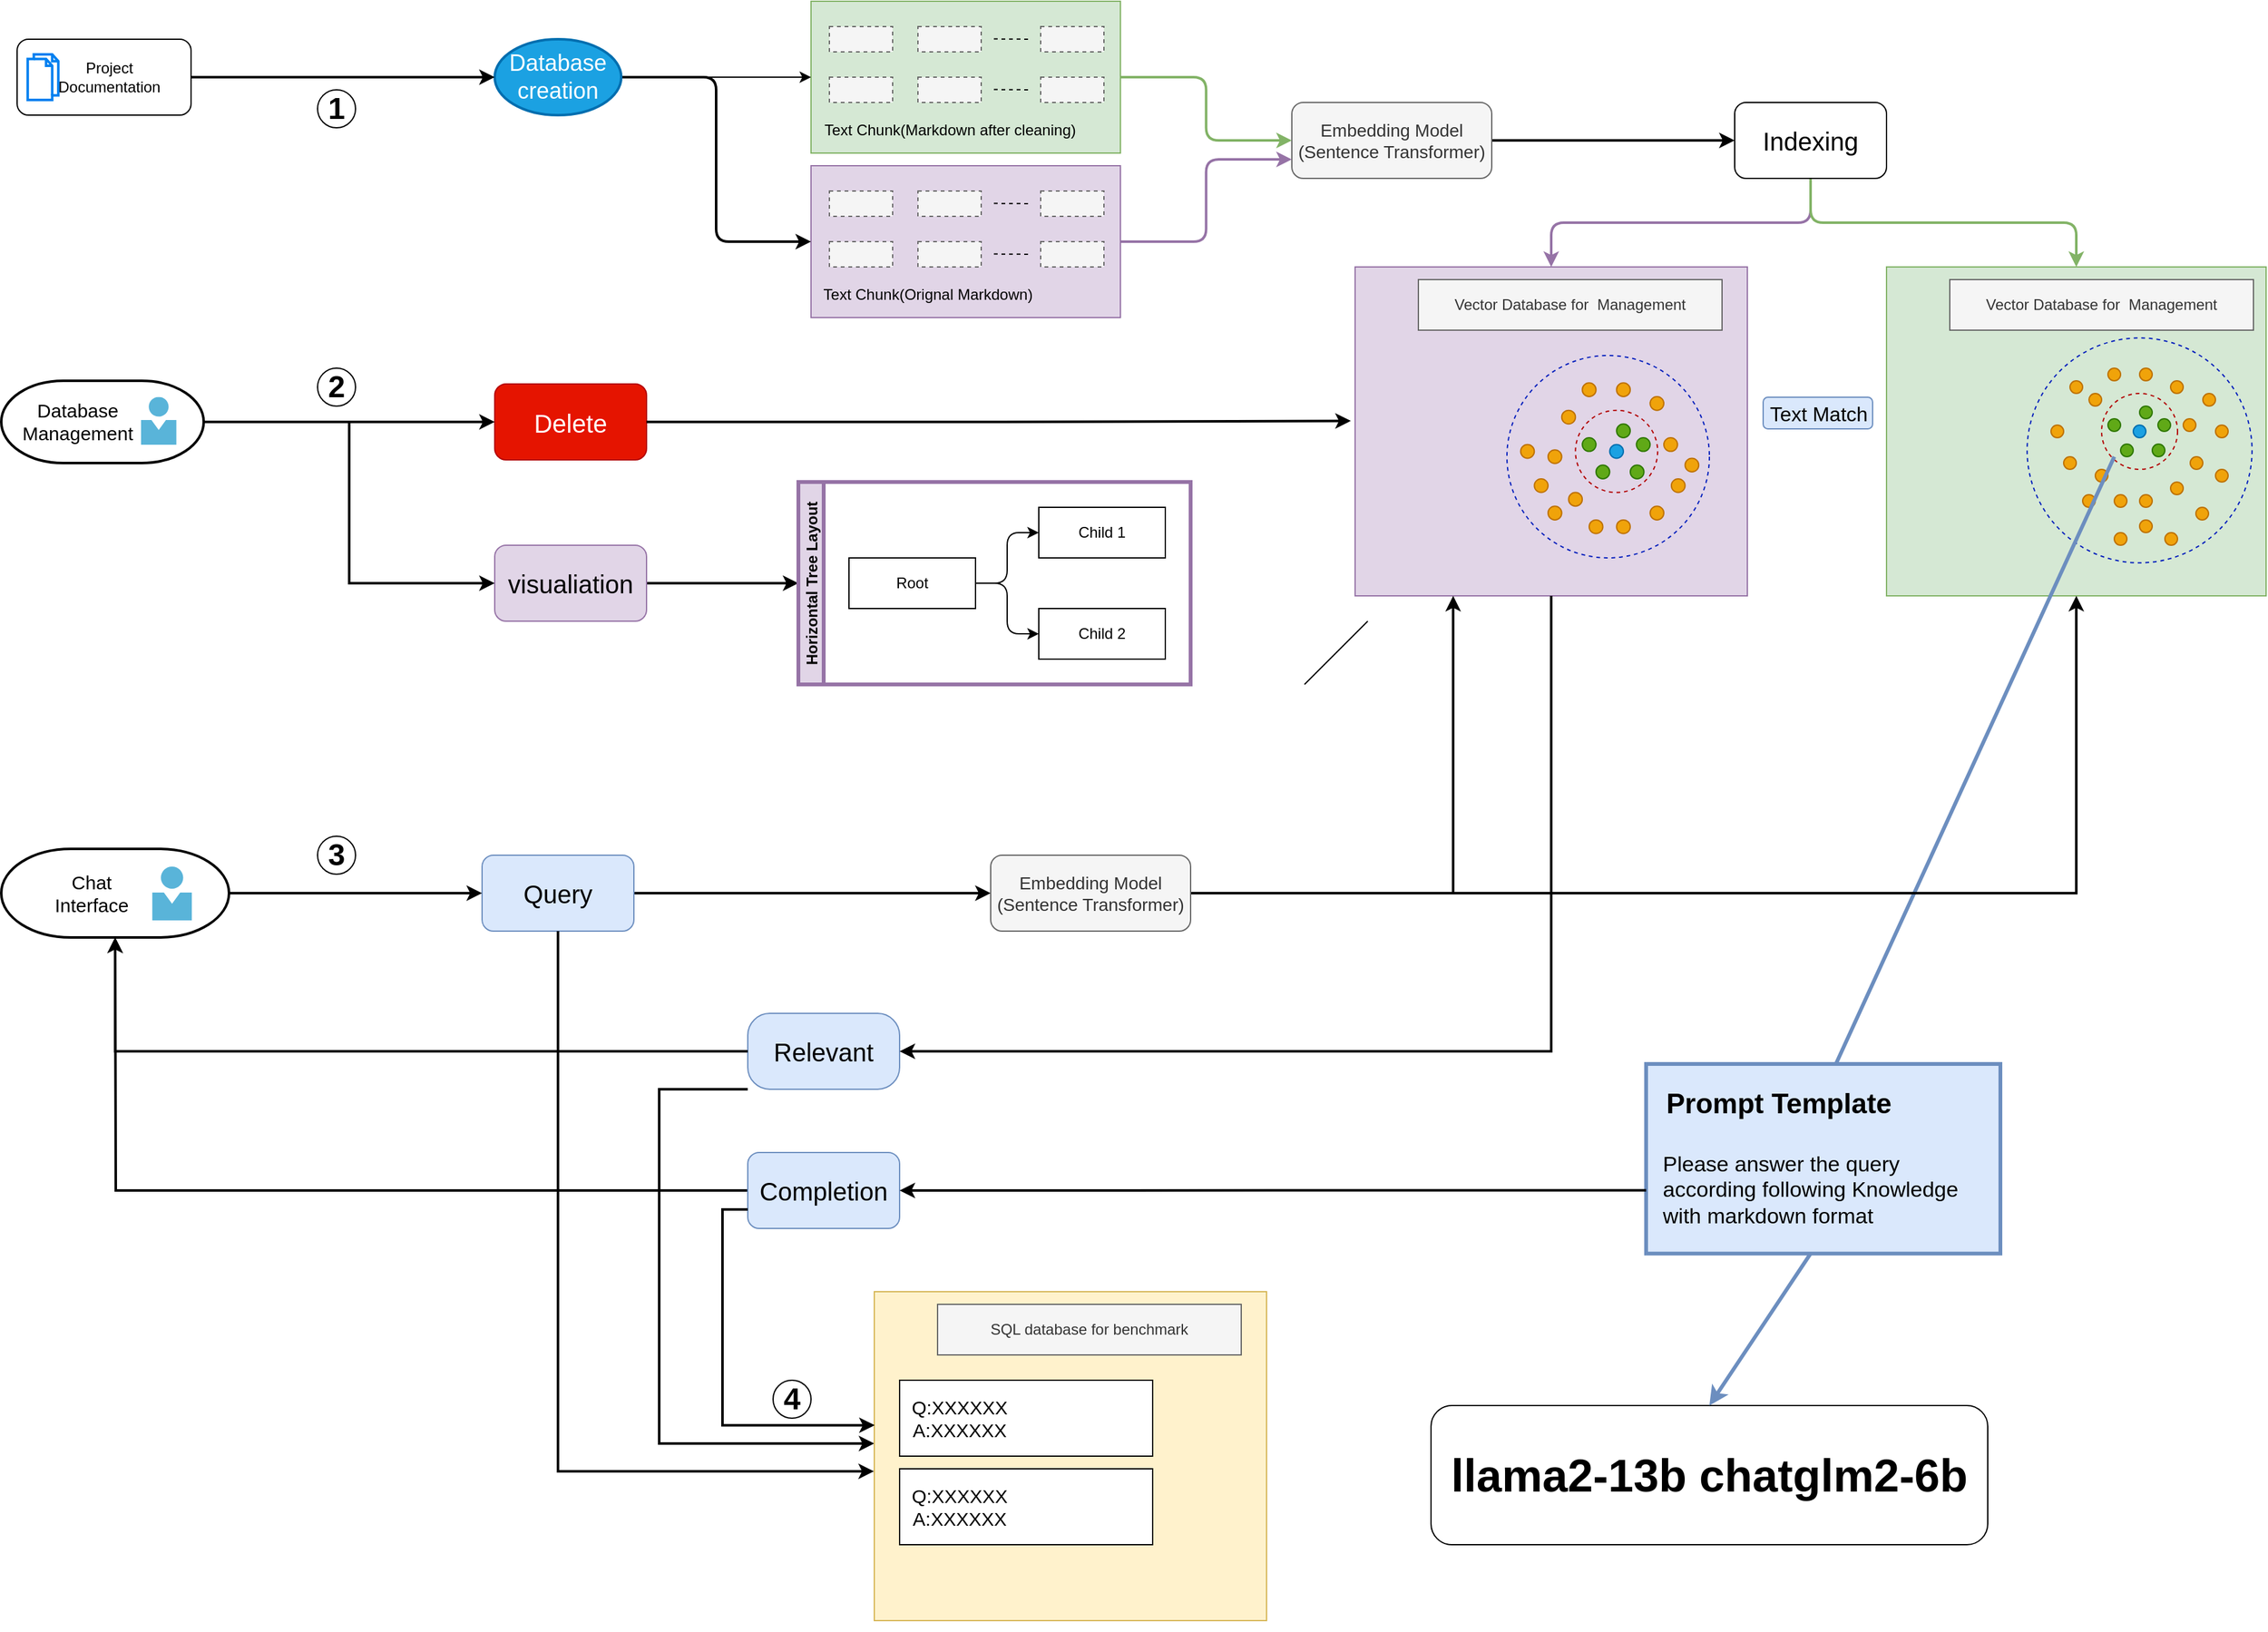 <mxfile version="22.0.3" type="device">
  <diagram name="第 1 页" id="MjzQHMMpIAPj3jd-vgCJ">
    <mxGraphModel dx="3417" dy="1535" grid="1" gridSize="10" guides="1" tooltips="1" connect="1" arrows="1" fold="1" page="1" pageScale="1" pageWidth="827" pageHeight="1169" math="0" shadow="0">
      <root>
        <mxCell id="0" />
        <mxCell id="1" parent="0" />
        <mxCell id="5CJs9s03AAXzqy82HbZW-59" value="" style="group" parent="1" vertex="1" connectable="0">
          <mxGeometry x="920" y="530" width="310" height="260" as="geometry" />
        </mxCell>
        <mxCell id="5CJs9s03AAXzqy82HbZW-2" value="" style="rounded=0;whiteSpace=wrap;html=1;fillColor=#e1d5e7;strokeColor=#9673a6;" parent="5CJs9s03AAXzqy82HbZW-59" vertex="1">
          <mxGeometry width="310" height="260" as="geometry" />
        </mxCell>
        <mxCell id="5CJs9s03AAXzqy82HbZW-3" value="Vector Database for&amp;nbsp; Management" style="rounded=0;whiteSpace=wrap;html=1;fillColor=#f5f5f5;fontColor=#333333;strokeColor=#666666;" parent="5CJs9s03AAXzqy82HbZW-59" vertex="1">
          <mxGeometry x="50" y="10" width="240" height="40" as="geometry" />
        </mxCell>
        <mxCell id="5CJs9s03AAXzqy82HbZW-4" value="" style="group" parent="5CJs9s03AAXzqy82HbZW-59" vertex="1" connectable="0">
          <mxGeometry x="120" y="70" width="160" height="160" as="geometry" />
        </mxCell>
        <mxCell id="5CJs9s03AAXzqy82HbZW-5" value="" style="ellipse;whiteSpace=wrap;html=1;aspect=fixed;fillColor=none;dashed=1;fontColor=#ffffff;strokeColor=#001DBC;" parent="5CJs9s03AAXzqy82HbZW-4" vertex="1">
          <mxGeometry width="160" height="160" as="geometry" />
        </mxCell>
        <mxCell id="5CJs9s03AAXzqy82HbZW-6" value="" style="ellipse;whiteSpace=wrap;html=1;aspect=fixed;fillColor=#f0a30a;fontColor=#000000;strokeColor=#BD7000;perimeterSpacing=0;direction=south;" parent="5CJs9s03AAXzqy82HbZW-4" vertex="1">
          <mxGeometry x="86.633" y="21.658" width="10.829" height="10.829" as="geometry" />
        </mxCell>
        <mxCell id="5CJs9s03AAXzqy82HbZW-7" value="" style="ellipse;whiteSpace=wrap;html=1;aspect=fixed;fillColor=#f0a30a;fontColor=#000000;strokeColor=#BD7000;perimeterSpacing=0;direction=south;" parent="5CJs9s03AAXzqy82HbZW-4" vertex="1">
          <mxGeometry x="129.949" y="97.462" width="10.829" height="10.829" as="geometry" />
        </mxCell>
        <mxCell id="5CJs9s03AAXzqy82HbZW-8" value="" style="ellipse;whiteSpace=wrap;html=1;aspect=fixed;fillColor=#f0a30a;fontColor=#000000;strokeColor=#BD7000;perimeterSpacing=0;direction=south;" parent="5CJs9s03AAXzqy82HbZW-4" vertex="1">
          <mxGeometry x="43.316" y="43.316" width="10.829" height="10.829" as="geometry" />
        </mxCell>
        <mxCell id="5CJs9s03AAXzqy82HbZW-9" value="" style="ellipse;whiteSpace=wrap;html=1;aspect=fixed;fillColor=#f0a30a;fontColor=#000000;strokeColor=#BD7000;perimeterSpacing=0;direction=south;" parent="5CJs9s03AAXzqy82HbZW-4" vertex="1">
          <mxGeometry x="113.164" y="32.487" width="10.829" height="10.829" as="geometry" />
        </mxCell>
        <mxCell id="5CJs9s03AAXzqy82HbZW-10" value="" style="ellipse;whiteSpace=wrap;html=1;aspect=fixed;fillColor=#f0a30a;fontColor=#000000;strokeColor=#BD7000;perimeterSpacing=0;direction=south;" parent="5CJs9s03AAXzqy82HbZW-4" vertex="1">
          <mxGeometry x="64.975" y="129.949" width="10.829" height="10.829" as="geometry" />
        </mxCell>
        <mxCell id="5CJs9s03AAXzqy82HbZW-11" value="" style="ellipse;whiteSpace=wrap;html=1;aspect=fixed;fillColor=#f0a30a;fontColor=#000000;strokeColor=#BD7000;perimeterSpacing=0;direction=south;" parent="5CJs9s03AAXzqy82HbZW-4" vertex="1">
          <mxGeometry x="48.731" y="108.291" width="10.829" height="10.829" as="geometry" />
        </mxCell>
        <mxCell id="5CJs9s03AAXzqy82HbZW-12" value="" style="ellipse;whiteSpace=wrap;html=1;aspect=fixed;fillColor=#f0a30a;fontColor=#000000;strokeColor=#BD7000;perimeterSpacing=0;direction=south;" parent="5CJs9s03AAXzqy82HbZW-4" vertex="1">
          <mxGeometry x="113.164" y="119.12" width="10.829" height="10.829" as="geometry" />
        </mxCell>
        <mxCell id="5CJs9s03AAXzqy82HbZW-13" value="" style="ellipse;whiteSpace=wrap;html=1;aspect=fixed;fillColor=#f0a30a;fontColor=#000000;strokeColor=#BD7000;perimeterSpacing=0;direction=south;" parent="5CJs9s03AAXzqy82HbZW-4" vertex="1">
          <mxGeometry x="86.633" y="129.949" width="10.829" height="10.829" as="geometry" />
        </mxCell>
        <mxCell id="5CJs9s03AAXzqy82HbZW-14" value="" style="ellipse;whiteSpace=wrap;html=1;aspect=fixed;fillColor=#f0a30a;fontColor=#000000;strokeColor=#BD7000;perimeterSpacing=0;direction=south;" parent="5CJs9s03AAXzqy82HbZW-4" vertex="1">
          <mxGeometry x="123.993" y="64.975" width="10.829" height="10.829" as="geometry" />
        </mxCell>
        <mxCell id="5CJs9s03AAXzqy82HbZW-15" value="" style="ellipse;whiteSpace=wrap;html=1;aspect=fixed;fillColor=#f0a30a;fontColor=#000000;strokeColor=#BD7000;perimeterSpacing=0;direction=south;" parent="5CJs9s03AAXzqy82HbZW-4" vertex="1">
          <mxGeometry x="59.56" y="21.658" width="10.829" height="10.829" as="geometry" />
        </mxCell>
        <mxCell id="5CJs9s03AAXzqy82HbZW-16" value="" style="ellipse;whiteSpace=wrap;html=1;aspect=fixed;fillColor=none;fontColor=#ffffff;strokeColor=#B20000;dashed=1;" parent="5CJs9s03AAXzqy82HbZW-4" vertex="1">
          <mxGeometry x="54.146" y="43.316" width="64.975" height="64.975" as="geometry" />
        </mxCell>
        <mxCell id="5CJs9s03AAXzqy82HbZW-17" value="" style="ellipse;whiteSpace=wrap;html=1;aspect=fixed;fillColor=#60a917;fontColor=#ffffff;strokeColor=#2D7600;perimeterSpacing=0;direction=south;" parent="5CJs9s03AAXzqy82HbZW-4" vertex="1">
          <mxGeometry x="59.56" y="64.975" width="10.829" height="10.829" as="geometry" />
        </mxCell>
        <mxCell id="5CJs9s03AAXzqy82HbZW-18" value="" style="ellipse;whiteSpace=wrap;html=1;aspect=fixed;fillColor=#60a917;fontColor=#ffffff;strokeColor=#2D7600;perimeterSpacing=0;direction=south;" parent="5CJs9s03AAXzqy82HbZW-4" vertex="1">
          <mxGeometry x="102.335" y="64.975" width="10.829" height="10.829" as="geometry" />
        </mxCell>
        <mxCell id="5CJs9s03AAXzqy82HbZW-19" value="" style="ellipse;whiteSpace=wrap;html=1;aspect=fixed;fillColor=#60a917;fontColor=#ffffff;strokeColor=#2D7600;perimeterSpacing=0;direction=south;" parent="5CJs9s03AAXzqy82HbZW-4" vertex="1">
          <mxGeometry x="97.462" y="86.633" width="10.829" height="10.829" as="geometry" />
        </mxCell>
        <mxCell id="5CJs9s03AAXzqy82HbZW-20" value="" style="ellipse;whiteSpace=wrap;html=1;aspect=fixed;fillColor=#60a917;fontColor=#ffffff;strokeColor=#2D7600;perimeterSpacing=0;direction=south;" parent="5CJs9s03AAXzqy82HbZW-4" vertex="1">
          <mxGeometry x="70.389" y="86.633" width="10.829" height="10.829" as="geometry" />
        </mxCell>
        <mxCell id="5CJs9s03AAXzqy82HbZW-21" value="" style="ellipse;whiteSpace=wrap;html=1;aspect=fixed;fillColor=#60a917;fontColor=#ffffff;strokeColor=#2D7600;perimeterSpacing=0;direction=south;" parent="5CJs9s03AAXzqy82HbZW-4" vertex="1">
          <mxGeometry x="86.633" y="54.146" width="10.829" height="10.829" as="geometry" />
        </mxCell>
        <mxCell id="5CJs9s03AAXzqy82HbZW-22" value="" style="ellipse;whiteSpace=wrap;html=1;aspect=fixed;fillColor=#1ba1e2;fontColor=#ffffff;strokeColor=#006EAF;perimeterSpacing=0;direction=south;" parent="5CJs9s03AAXzqy82HbZW-4" vertex="1">
          <mxGeometry x="81.218" y="70.389" width="10.829" height="10.829" as="geometry" />
        </mxCell>
        <mxCell id="5CJs9s03AAXzqy82HbZW-23" value="" style="ellipse;whiteSpace=wrap;html=1;aspect=fixed;fillColor=#f0a30a;fontColor=#000000;strokeColor=#BD7000;perimeterSpacing=0;direction=south;" parent="5CJs9s03AAXzqy82HbZW-4" vertex="1">
          <mxGeometry x="10.829" y="70.389" width="10.829" height="10.829" as="geometry" />
        </mxCell>
        <mxCell id="5CJs9s03AAXzqy82HbZW-24" value="" style="ellipse;whiteSpace=wrap;html=1;aspect=fixed;fillColor=#f0a30a;fontColor=#000000;strokeColor=#BD7000;perimeterSpacing=0;direction=south;" parent="5CJs9s03AAXzqy82HbZW-4" vertex="1">
          <mxGeometry x="21.658" y="97.462" width="10.829" height="10.829" as="geometry" />
        </mxCell>
        <mxCell id="5CJs9s03AAXzqy82HbZW-25" value="" style="ellipse;whiteSpace=wrap;html=1;aspect=fixed;fillColor=#f0a30a;fontColor=#000000;strokeColor=#BD7000;perimeterSpacing=0;direction=south;" parent="5CJs9s03AAXzqy82HbZW-4" vertex="1">
          <mxGeometry x="32.487" y="74.591" width="10.829" height="10.829" as="geometry" />
        </mxCell>
        <mxCell id="5CJs9s03AAXzqy82HbZW-26" value="" style="ellipse;whiteSpace=wrap;html=1;aspect=fixed;fillColor=#f0a30a;fontColor=#000000;strokeColor=#BD7000;perimeterSpacing=0;direction=south;" parent="5CJs9s03AAXzqy82HbZW-4" vertex="1">
          <mxGeometry x="140.778" y="81.218" width="10.829" height="10.829" as="geometry" />
        </mxCell>
        <mxCell id="5CJs9s03AAXzqy82HbZW-27" value="" style="ellipse;whiteSpace=wrap;html=1;aspect=fixed;fillColor=#f0a30a;fontColor=#000000;strokeColor=#BD7000;perimeterSpacing=0;direction=south;" parent="5CJs9s03AAXzqy82HbZW-4" vertex="1">
          <mxGeometry x="32.487" y="119.12" width="10.829" height="10.829" as="geometry" />
        </mxCell>
        <mxCell id="5CJs9s03AAXzqy82HbZW-60" value="" style="group" parent="1" vertex="1" connectable="0">
          <mxGeometry x="1340" y="530" width="300" height="260" as="geometry" />
        </mxCell>
        <mxCell id="5CJs9s03AAXzqy82HbZW-28" value="" style="rounded=0;whiteSpace=wrap;html=1;fillColor=#d5e8d4;strokeColor=#82b366;" parent="5CJs9s03AAXzqy82HbZW-60" vertex="1">
          <mxGeometry width="300" height="260" as="geometry" />
        </mxCell>
        <mxCell id="5CJs9s03AAXzqy82HbZW-29" value="Vector Database for&amp;nbsp; Management" style="rounded=0;whiteSpace=wrap;html=1;fillColor=#f5f5f5;fontColor=#333333;strokeColor=#666666;" parent="5CJs9s03AAXzqy82HbZW-60" vertex="1">
          <mxGeometry x="50" y="10" width="240" height="40" as="geometry" />
        </mxCell>
        <mxCell id="5CJs9s03AAXzqy82HbZW-30" value="" style="ellipse;whiteSpace=wrap;html=1;aspect=fixed;fillColor=none;dashed=1;fontColor=#ffffff;strokeColor=#001DBC;" parent="5CJs9s03AAXzqy82HbZW-60" vertex="1">
          <mxGeometry x="111.13" y="56.13" width="177.75" height="177.75" as="geometry" />
        </mxCell>
        <mxCell id="5CJs9s03AAXzqy82HbZW-31" value="" style="ellipse;whiteSpace=wrap;html=1;aspect=fixed;fillColor=#f0a30a;fontColor=#000000;strokeColor=#BD7000;perimeterSpacing=0;direction=south;" parent="5CJs9s03AAXzqy82HbZW-60" vertex="1">
          <mxGeometry x="200" y="80" width="10" height="10" as="geometry" />
        </mxCell>
        <mxCell id="5CJs9s03AAXzqy82HbZW-32" value="" style="ellipse;whiteSpace=wrap;html=1;aspect=fixed;fillColor=#f0a30a;fontColor=#000000;strokeColor=#BD7000;perimeterSpacing=0;direction=south;" parent="5CJs9s03AAXzqy82HbZW-60" vertex="1">
          <mxGeometry x="240" y="150" width="10" height="10" as="geometry" />
        </mxCell>
        <mxCell id="5CJs9s03AAXzqy82HbZW-33" value="" style="ellipse;whiteSpace=wrap;html=1;aspect=fixed;fillColor=#f0a30a;fontColor=#000000;strokeColor=#BD7000;perimeterSpacing=0;direction=south;" parent="5CJs9s03AAXzqy82HbZW-60" vertex="1">
          <mxGeometry x="160" y="100" width="10" height="10" as="geometry" />
        </mxCell>
        <mxCell id="5CJs9s03AAXzqy82HbZW-34" value="" style="ellipse;whiteSpace=wrap;html=1;aspect=fixed;fillColor=#f0a30a;fontColor=#000000;strokeColor=#BD7000;perimeterSpacing=0;direction=south;" parent="5CJs9s03AAXzqy82HbZW-60" vertex="1">
          <mxGeometry x="224.5" y="90" width="10" height="10" as="geometry" />
        </mxCell>
        <mxCell id="5CJs9s03AAXzqy82HbZW-35" value="" style="ellipse;whiteSpace=wrap;html=1;aspect=fixed;fillColor=#f0a30a;fontColor=#000000;strokeColor=#BD7000;perimeterSpacing=0;direction=south;" parent="5CJs9s03AAXzqy82HbZW-60" vertex="1">
          <mxGeometry x="180" y="180" width="10" height="10" as="geometry" />
        </mxCell>
        <mxCell id="5CJs9s03AAXzqy82HbZW-36" value="" style="ellipse;whiteSpace=wrap;html=1;aspect=fixed;fillColor=#f0a30a;fontColor=#000000;strokeColor=#BD7000;perimeterSpacing=0;direction=south;" parent="5CJs9s03AAXzqy82HbZW-60" vertex="1">
          <mxGeometry x="165" y="160" width="10" height="10" as="geometry" />
        </mxCell>
        <mxCell id="5CJs9s03AAXzqy82HbZW-37" value="" style="ellipse;whiteSpace=wrap;html=1;aspect=fixed;fillColor=#f0a30a;fontColor=#000000;strokeColor=#BD7000;perimeterSpacing=0;direction=south;" parent="5CJs9s03AAXzqy82HbZW-60" vertex="1">
          <mxGeometry x="224.5" y="170" width="10" height="10" as="geometry" />
        </mxCell>
        <mxCell id="5CJs9s03AAXzqy82HbZW-38" value="" style="ellipse;whiteSpace=wrap;html=1;aspect=fixed;fillColor=#f0a30a;fontColor=#000000;strokeColor=#BD7000;perimeterSpacing=0;direction=south;" parent="5CJs9s03AAXzqy82HbZW-60" vertex="1">
          <mxGeometry x="200" y="180" width="10" height="10" as="geometry" />
        </mxCell>
        <mxCell id="5CJs9s03AAXzqy82HbZW-39" value="" style="ellipse;whiteSpace=wrap;html=1;aspect=fixed;fillColor=#f0a30a;fontColor=#000000;strokeColor=#BD7000;perimeterSpacing=0;direction=south;" parent="5CJs9s03AAXzqy82HbZW-60" vertex="1">
          <mxGeometry x="234.5" y="120" width="10" height="10" as="geometry" />
        </mxCell>
        <mxCell id="5CJs9s03AAXzqy82HbZW-40" value="" style="ellipse;whiteSpace=wrap;html=1;aspect=fixed;fillColor=#f0a30a;fontColor=#000000;strokeColor=#BD7000;perimeterSpacing=0;direction=south;" parent="5CJs9s03AAXzqy82HbZW-60" vertex="1">
          <mxGeometry x="175" y="80" width="10" height="10" as="geometry" />
        </mxCell>
        <mxCell id="5CJs9s03AAXzqy82HbZW-41" value="" style="ellipse;whiteSpace=wrap;html=1;aspect=fixed;fillColor=none;fontColor=#ffffff;strokeColor=#B20000;dashed=1;" parent="5CJs9s03AAXzqy82HbZW-60" vertex="1">
          <mxGeometry x="170" y="100" width="60" height="60" as="geometry" />
        </mxCell>
        <mxCell id="5CJs9s03AAXzqy82HbZW-42" value="" style="ellipse;whiteSpace=wrap;html=1;aspect=fixed;fillColor=#60a917;fontColor=#ffffff;strokeColor=#2D7600;perimeterSpacing=0;direction=south;" parent="5CJs9s03AAXzqy82HbZW-60" vertex="1">
          <mxGeometry x="175" y="120" width="10" height="10" as="geometry" />
        </mxCell>
        <mxCell id="5CJs9s03AAXzqy82HbZW-43" value="" style="ellipse;whiteSpace=wrap;html=1;aspect=fixed;fillColor=#60a917;fontColor=#ffffff;strokeColor=#2D7600;perimeterSpacing=0;direction=south;" parent="5CJs9s03AAXzqy82HbZW-60" vertex="1">
          <mxGeometry x="214.5" y="120" width="10" height="10" as="geometry" />
        </mxCell>
        <mxCell id="5CJs9s03AAXzqy82HbZW-44" value="" style="ellipse;whiteSpace=wrap;html=1;aspect=fixed;fillColor=#60a917;fontColor=#ffffff;strokeColor=#2D7600;perimeterSpacing=0;direction=south;" parent="5CJs9s03AAXzqy82HbZW-60" vertex="1">
          <mxGeometry x="210" y="140" width="10" height="10" as="geometry" />
        </mxCell>
        <mxCell id="5CJs9s03AAXzqy82HbZW-45" value="" style="ellipse;whiteSpace=wrap;html=1;aspect=fixed;fillColor=#60a917;fontColor=#ffffff;strokeColor=#2D7600;perimeterSpacing=0;direction=south;" parent="5CJs9s03AAXzqy82HbZW-60" vertex="1">
          <mxGeometry x="185" y="140" width="10" height="10" as="geometry" />
        </mxCell>
        <mxCell id="5CJs9s03AAXzqy82HbZW-46" value="" style="ellipse;whiteSpace=wrap;html=1;aspect=fixed;fillColor=#60a917;fontColor=#ffffff;strokeColor=#2D7600;perimeterSpacing=0;direction=south;" parent="5CJs9s03AAXzqy82HbZW-60" vertex="1">
          <mxGeometry x="200" y="110" width="10" height="10" as="geometry" />
        </mxCell>
        <mxCell id="5CJs9s03AAXzqy82HbZW-47" value="" style="ellipse;whiteSpace=wrap;html=1;aspect=fixed;fillColor=#1ba1e2;fontColor=#ffffff;strokeColor=#006EAF;perimeterSpacing=0;direction=south;" parent="5CJs9s03AAXzqy82HbZW-60" vertex="1">
          <mxGeometry x="195" y="125" width="10" height="10" as="geometry" />
        </mxCell>
        <mxCell id="5CJs9s03AAXzqy82HbZW-48" value="" style="ellipse;whiteSpace=wrap;html=1;aspect=fixed;fillColor=#f0a30a;fontColor=#000000;strokeColor=#BD7000;perimeterSpacing=0;direction=south;" parent="5CJs9s03AAXzqy82HbZW-60" vertex="1">
          <mxGeometry x="130" y="125" width="10" height="10" as="geometry" />
        </mxCell>
        <mxCell id="5CJs9s03AAXzqy82HbZW-49" value="" style="ellipse;whiteSpace=wrap;html=1;aspect=fixed;fillColor=#f0a30a;fontColor=#000000;strokeColor=#BD7000;perimeterSpacing=0;direction=south;" parent="5CJs9s03AAXzqy82HbZW-60" vertex="1">
          <mxGeometry x="140" y="150" width="10" height="10" as="geometry" />
        </mxCell>
        <mxCell id="5CJs9s03AAXzqy82HbZW-50" value="" style="ellipse;whiteSpace=wrap;html=1;aspect=fixed;fillColor=#f0a30a;fontColor=#000000;strokeColor=#BD7000;perimeterSpacing=0;direction=south;" parent="5CJs9s03AAXzqy82HbZW-60" vertex="1">
          <mxGeometry x="155" y="180" width="10" height="10" as="geometry" />
        </mxCell>
        <mxCell id="5CJs9s03AAXzqy82HbZW-51" value="" style="ellipse;whiteSpace=wrap;html=1;aspect=fixed;fillColor=#f0a30a;fontColor=#000000;strokeColor=#BD7000;perimeterSpacing=0;direction=south;" parent="5CJs9s03AAXzqy82HbZW-60" vertex="1">
          <mxGeometry x="220" y="210" width="10" height="10" as="geometry" />
        </mxCell>
        <mxCell id="5CJs9s03AAXzqy82HbZW-52" value="" style="ellipse;whiteSpace=wrap;html=1;aspect=fixed;fillColor=#f0a30a;fontColor=#000000;strokeColor=#BD7000;perimeterSpacing=0;direction=south;" parent="5CJs9s03AAXzqy82HbZW-60" vertex="1">
          <mxGeometry x="180" y="210" width="10" height="10" as="geometry" />
        </mxCell>
        <mxCell id="5CJs9s03AAXzqy82HbZW-53" value="" style="ellipse;whiteSpace=wrap;html=1;aspect=fixed;fillColor=#f0a30a;fontColor=#000000;strokeColor=#BD7000;perimeterSpacing=0;direction=south;" parent="5CJs9s03AAXzqy82HbZW-60" vertex="1">
          <mxGeometry x="200" y="200" width="10" height="10" as="geometry" />
        </mxCell>
        <mxCell id="5CJs9s03AAXzqy82HbZW-54" value="" style="ellipse;whiteSpace=wrap;html=1;aspect=fixed;fillColor=#f0a30a;fontColor=#000000;strokeColor=#BD7000;perimeterSpacing=0;direction=south;" parent="5CJs9s03AAXzqy82HbZW-60" vertex="1">
          <mxGeometry x="244.5" y="190" width="10" height="10" as="geometry" />
        </mxCell>
        <mxCell id="5CJs9s03AAXzqy82HbZW-55" value="" style="ellipse;whiteSpace=wrap;html=1;aspect=fixed;fillColor=#f0a30a;fontColor=#000000;strokeColor=#BD7000;perimeterSpacing=0;direction=south;" parent="5CJs9s03AAXzqy82HbZW-60" vertex="1">
          <mxGeometry x="260" y="125" width="10" height="10" as="geometry" />
        </mxCell>
        <mxCell id="5CJs9s03AAXzqy82HbZW-56" value="" style="ellipse;whiteSpace=wrap;html=1;aspect=fixed;fillColor=#f0a30a;fontColor=#000000;strokeColor=#BD7000;perimeterSpacing=0;direction=south;" parent="5CJs9s03AAXzqy82HbZW-60" vertex="1">
          <mxGeometry x="250" y="100" width="10" height="10" as="geometry" />
        </mxCell>
        <mxCell id="5CJs9s03AAXzqy82HbZW-57" value="" style="ellipse;whiteSpace=wrap;html=1;aspect=fixed;fillColor=#f0a30a;fontColor=#000000;strokeColor=#BD7000;perimeterSpacing=0;direction=south;" parent="5CJs9s03AAXzqy82HbZW-60" vertex="1">
          <mxGeometry x="260" y="160" width="10" height="10" as="geometry" />
        </mxCell>
        <mxCell id="5CJs9s03AAXzqy82HbZW-58" value="" style="ellipse;whiteSpace=wrap;html=1;aspect=fixed;fillColor=#f0a30a;fontColor=#000000;strokeColor=#BD7000;perimeterSpacing=0;direction=south;" parent="5CJs9s03AAXzqy82HbZW-60" vertex="1">
          <mxGeometry x="145" y="90" width="10" height="10" as="geometry" />
        </mxCell>
        <mxCell id="5CJs9s03AAXzqy82HbZW-65" value="&lt;font style=&quot;font-size: 16px;&quot;&gt;Text Match&lt;/font&gt;" style="rounded=1;whiteSpace=wrap;html=1;fillColor=#dae8fc;strokeColor=#6c8ebf;" parent="5CJs9s03AAXzqy82HbZW-60" vertex="1">
          <mxGeometry x="-97.5" y="103" width="86.5" height="25" as="geometry" />
        </mxCell>
        <mxCell id="5CJs9s03AAXzqy82HbZW-180" value="" style="endArrow=none;html=1;rounded=0;strokeWidth=3;fillColor=#dae8fc;strokeColor=#6c8ebf;" parent="5CJs9s03AAXzqy82HbZW-60" edge="1">
          <mxGeometry width="50" height="50" relative="1" as="geometry">
            <mxPoint x="-40" y="630" as="sourcePoint" />
            <mxPoint x="180" y="150" as="targetPoint" />
          </mxGeometry>
        </mxCell>
        <mxCell id="5CJs9s03AAXzqy82HbZW-61" style="edgeStyle=orthogonalEdgeStyle;rounded=1;orthogonalLoop=1;jettySize=auto;html=1;exitX=0.5;exitY=1;exitDx=0;exitDy=0;strokeWidth=2;fillColor=#e1d5e7;strokeColor=#9673a6;" parent="1" source="5CJs9s03AAXzqy82HbZW-63" target="5CJs9s03AAXzqy82HbZW-2" edge="1">
          <mxGeometry relative="1" as="geometry">
            <mxPoint x="1100" y="510" as="targetPoint" />
          </mxGeometry>
        </mxCell>
        <mxCell id="5CJs9s03AAXzqy82HbZW-62" style="edgeStyle=orthogonalEdgeStyle;rounded=1;orthogonalLoop=1;jettySize=auto;html=1;exitX=0.5;exitY=1;exitDx=0;exitDy=0;exitPerimeter=0;fillColor=#d5e8d4;strokeColor=#82b366;strokeWidth=2;entryX=0.5;entryY=0;entryDx=0;entryDy=0;" parent="1" source="5CJs9s03AAXzqy82HbZW-63" target="5CJs9s03AAXzqy82HbZW-28" edge="1">
          <mxGeometry relative="1" as="geometry">
            <mxPoint x="1505" y="530" as="targetPoint" />
          </mxGeometry>
        </mxCell>
        <mxCell id="5CJs9s03AAXzqy82HbZW-63" value="&lt;font style=&quot;font-size: 20px;&quot;&gt;Indexing&lt;/font&gt;" style="rounded=1;whiteSpace=wrap;html=1;" parent="1" vertex="1">
          <mxGeometry x="1220" y="400" width="120" height="60" as="geometry" />
        </mxCell>
        <mxCell id="5CJs9s03AAXzqy82HbZW-67" style="edgeStyle=orthogonalEdgeStyle;rounded=0;orthogonalLoop=1;jettySize=auto;html=1;exitX=1;exitY=0.5;exitDx=0;exitDy=0;entryX=0;entryY=0.5;entryDx=0;entryDy=0;strokeWidth=2;" parent="1" source="5CJs9s03AAXzqy82HbZW-66" target="5CJs9s03AAXzqy82HbZW-63" edge="1">
          <mxGeometry relative="1" as="geometry" />
        </mxCell>
        <mxCell id="5CJs9s03AAXzqy82HbZW-66" value="&lt;font style=&quot;font-size: 14px;&quot;&gt;Embedding Model&lt;br&gt;(Sentence Transformer)&lt;br&gt;&lt;/font&gt;" style="rounded=1;whiteSpace=wrap;html=1;fillColor=#f5f5f5;fontColor=#333333;strokeColor=#666666;" parent="1" vertex="1">
          <mxGeometry x="870" y="400" width="158" height="60" as="geometry" />
        </mxCell>
        <mxCell id="5CJs9s03AAXzqy82HbZW-68" value="" style="group" parent="1" vertex="1" connectable="0">
          <mxGeometry x="490" y="410" width="244.5" height="160" as="geometry" />
        </mxCell>
        <mxCell id="5CJs9s03AAXzqy82HbZW-69" value="" style="rounded=0;whiteSpace=wrap;html=1;fillColor=#e1d5e7;strokeColor=#9673a6;" parent="5CJs9s03AAXzqy82HbZW-68" vertex="1">
          <mxGeometry y="40" width="244.5" height="120" as="geometry" />
        </mxCell>
        <mxCell id="5CJs9s03AAXzqy82HbZW-71" value="" style="rounded=0;whiteSpace=wrap;html=1;fillColor=#f5f5f5;fontColor=#333333;strokeColor=#666666;dashed=1;" parent="5CJs9s03AAXzqy82HbZW-68" vertex="1">
          <mxGeometry x="14.5" y="60" width="50" height="20" as="geometry" />
        </mxCell>
        <mxCell id="5CJs9s03AAXzqy82HbZW-72" value="" style="rounded=0;whiteSpace=wrap;html=1;fillColor=#f5f5f5;fontColor=#333333;strokeColor=#666666;dashed=1;" parent="5CJs9s03AAXzqy82HbZW-68" vertex="1">
          <mxGeometry x="14.5" y="100" width="50" height="20" as="geometry" />
        </mxCell>
        <mxCell id="5CJs9s03AAXzqy82HbZW-74" value="" style="rounded=0;whiteSpace=wrap;html=1;fillColor=#f5f5f5;fontColor=#333333;strokeColor=#666666;dashed=1;" parent="5CJs9s03AAXzqy82HbZW-68" vertex="1">
          <mxGeometry x="84.5" y="60" width="50" height="20" as="geometry" />
        </mxCell>
        <mxCell id="5CJs9s03AAXzqy82HbZW-75" value="" style="rounded=0;whiteSpace=wrap;html=1;fillColor=#f5f5f5;fontColor=#333333;strokeColor=#666666;dashed=1;" parent="5CJs9s03AAXzqy82HbZW-68" vertex="1">
          <mxGeometry x="84.5" y="100" width="50" height="20" as="geometry" />
        </mxCell>
        <mxCell id="5CJs9s03AAXzqy82HbZW-78" value="" style="endArrow=none;html=1;rounded=0;dashed=1;" parent="5CJs9s03AAXzqy82HbZW-68" edge="1">
          <mxGeometry width="50" height="50" relative="1" as="geometry">
            <mxPoint x="144.5" y="69.77" as="sourcePoint" />
            <mxPoint x="174.5" y="70" as="targetPoint" />
          </mxGeometry>
        </mxCell>
        <mxCell id="5CJs9s03AAXzqy82HbZW-79" value="" style="rounded=0;whiteSpace=wrap;html=1;fillColor=#f5f5f5;fontColor=#333333;strokeColor=#666666;dashed=1;" parent="5CJs9s03AAXzqy82HbZW-68" vertex="1">
          <mxGeometry x="181.5" y="60" width="50" height="20" as="geometry" />
        </mxCell>
        <mxCell id="5CJs9s03AAXzqy82HbZW-80" value="" style="endArrow=none;html=1;rounded=0;dashed=1;" parent="5CJs9s03AAXzqy82HbZW-68" edge="1">
          <mxGeometry width="50" height="50" relative="1" as="geometry">
            <mxPoint x="144.5" y="109.77" as="sourcePoint" />
            <mxPoint x="174.5" y="110" as="targetPoint" />
          </mxGeometry>
        </mxCell>
        <mxCell id="5CJs9s03AAXzqy82HbZW-81" value="" style="rounded=0;whiteSpace=wrap;html=1;fillColor=#f5f5f5;fontColor=#333333;strokeColor=#666666;dashed=1;" parent="5CJs9s03AAXzqy82HbZW-68" vertex="1">
          <mxGeometry x="181.5" y="100" width="50" height="20" as="geometry" />
        </mxCell>
        <mxCell id="5CJs9s03AAXzqy82HbZW-82" value="Text Chunk(Orignal Markdown)" style="text;strokeColor=none;align=center;fillColor=none;html=1;verticalAlign=middle;whiteSpace=wrap;rounded=0;" parent="5CJs9s03AAXzqy82HbZW-68" vertex="1">
          <mxGeometry y="124" width="184.5" height="36" as="geometry" />
        </mxCell>
        <mxCell id="5CJs9s03AAXzqy82HbZW-120" value="" style="group" parent="1" vertex="1" connectable="0">
          <mxGeometry x="490" y="320" width="244.5" height="120" as="geometry" />
        </mxCell>
        <mxCell id="5CJs9s03AAXzqy82HbZW-110" value="" style="rounded=0;whiteSpace=wrap;html=1;fillColor=#d5e8d4;strokeColor=#82b366;" parent="5CJs9s03AAXzqy82HbZW-120" vertex="1">
          <mxGeometry width="244.5" height="120" as="geometry" />
        </mxCell>
        <mxCell id="5CJs9s03AAXzqy82HbZW-111" value="" style="rounded=0;whiteSpace=wrap;html=1;fillColor=#f5f5f5;fontColor=#333333;strokeColor=#666666;dashed=1;" parent="5CJs9s03AAXzqy82HbZW-120" vertex="1">
          <mxGeometry x="14.5" y="20" width="50" height="20" as="geometry" />
        </mxCell>
        <mxCell id="5CJs9s03AAXzqy82HbZW-112" value="" style="rounded=0;whiteSpace=wrap;html=1;fillColor=#f5f5f5;fontColor=#333333;strokeColor=#666666;dashed=1;" parent="5CJs9s03AAXzqy82HbZW-120" vertex="1">
          <mxGeometry x="14.5" y="60" width="50" height="20" as="geometry" />
        </mxCell>
        <mxCell id="5CJs9s03AAXzqy82HbZW-113" value="" style="rounded=0;whiteSpace=wrap;html=1;fillColor=#f5f5f5;fontColor=#333333;strokeColor=#666666;dashed=1;" parent="5CJs9s03AAXzqy82HbZW-120" vertex="1">
          <mxGeometry x="84.5" y="20" width="50" height="20" as="geometry" />
        </mxCell>
        <mxCell id="5CJs9s03AAXzqy82HbZW-114" value="" style="rounded=0;whiteSpace=wrap;html=1;fillColor=#f5f5f5;fontColor=#333333;strokeColor=#666666;dashed=1;" parent="5CJs9s03AAXzqy82HbZW-120" vertex="1">
          <mxGeometry x="84.5" y="60" width="50" height="20" as="geometry" />
        </mxCell>
        <mxCell id="5CJs9s03AAXzqy82HbZW-115" value="" style="endArrow=none;html=1;rounded=0;dashed=1;" parent="5CJs9s03AAXzqy82HbZW-120" edge="1">
          <mxGeometry width="50" height="50" relative="1" as="geometry">
            <mxPoint x="144.5" y="29.77" as="sourcePoint" />
            <mxPoint x="174.5" y="30" as="targetPoint" />
          </mxGeometry>
        </mxCell>
        <mxCell id="5CJs9s03AAXzqy82HbZW-116" value="" style="rounded=0;whiteSpace=wrap;html=1;fillColor=#f5f5f5;fontColor=#333333;strokeColor=#666666;dashed=1;" parent="5CJs9s03AAXzqy82HbZW-120" vertex="1">
          <mxGeometry x="181.5" y="20" width="50" height="20" as="geometry" />
        </mxCell>
        <mxCell id="5CJs9s03AAXzqy82HbZW-117" value="" style="endArrow=none;html=1;rounded=0;dashed=1;" parent="5CJs9s03AAXzqy82HbZW-120" edge="1">
          <mxGeometry width="50" height="50" relative="1" as="geometry">
            <mxPoint x="144.5" y="69.77" as="sourcePoint" />
            <mxPoint x="174.5" y="70" as="targetPoint" />
          </mxGeometry>
        </mxCell>
        <mxCell id="5CJs9s03AAXzqy82HbZW-118" value="" style="rounded=0;whiteSpace=wrap;html=1;fillColor=#f5f5f5;fontColor=#333333;strokeColor=#666666;dashed=1;" parent="5CJs9s03AAXzqy82HbZW-120" vertex="1">
          <mxGeometry x="181.5" y="60" width="50" height="20" as="geometry" />
        </mxCell>
        <mxCell id="5CJs9s03AAXzqy82HbZW-119" value="Text Chunk(Markdown after cleaning)" style="text;strokeColor=none;align=center;fillColor=none;html=1;verticalAlign=middle;whiteSpace=wrap;rounded=0;" parent="5CJs9s03AAXzqy82HbZW-120" vertex="1">
          <mxGeometry y="84" width="220" height="36" as="geometry" />
        </mxCell>
        <mxCell id="5CJs9s03AAXzqy82HbZW-121" style="edgeStyle=orthogonalEdgeStyle;rounded=1;orthogonalLoop=1;jettySize=auto;html=1;exitX=1;exitY=0.5;exitDx=0;exitDy=0;fillColor=#d5e8d4;strokeColor=#82b366;strokeWidth=2;" parent="1" source="5CJs9s03AAXzqy82HbZW-110" target="5CJs9s03AAXzqy82HbZW-66" edge="1">
          <mxGeometry relative="1" as="geometry" />
        </mxCell>
        <mxCell id="5CJs9s03AAXzqy82HbZW-122" style="edgeStyle=orthogonalEdgeStyle;orthogonalLoop=1;jettySize=auto;html=1;exitX=1;exitY=0.5;exitDx=0;exitDy=0;entryX=0;entryY=0.75;entryDx=0;entryDy=0;rounded=1;fillColor=#e1d5e7;strokeColor=#9673a6;strokeWidth=2;" parent="1" source="5CJs9s03AAXzqy82HbZW-69" target="5CJs9s03AAXzqy82HbZW-66" edge="1">
          <mxGeometry relative="1" as="geometry" />
        </mxCell>
        <mxCell id="5CJs9s03AAXzqy82HbZW-129" value="" style="group" parent="1" vertex="1" connectable="0">
          <mxGeometry x="-137.464" y="350" width="137.464" height="60" as="geometry" />
        </mxCell>
        <mxCell id="5CJs9s03AAXzqy82HbZW-124" value="" style="rounded=1;whiteSpace=wrap;html=1;" parent="5CJs9s03AAXzqy82HbZW-129" vertex="1">
          <mxGeometry width="137.464" height="60" as="geometry" />
        </mxCell>
        <mxCell id="5CJs9s03AAXzqy82HbZW-126" value="" style="html=1;verticalLabelPosition=bottom;align=center;labelBackgroundColor=#ffffff;verticalAlign=top;strokeWidth=2;strokeColor=#0080F0;shadow=0;dashed=0;shape=mxgraph.ios7.icons.documents;" parent="5CJs9s03AAXzqy82HbZW-129" vertex="1">
          <mxGeometry x="8.35" y="12" width="24.209" height="36" as="geometry" />
        </mxCell>
        <mxCell id="5CJs9s03AAXzqy82HbZW-128" value="Project&lt;br&gt;Documentation" style="text;strokeColor=none;align=center;fillColor=none;html=1;verticalAlign=middle;whiteSpace=wrap;rounded=0;" parent="5CJs9s03AAXzqy82HbZW-129" vertex="1">
          <mxGeometry x="40.667" y="12.0" width="64.557" height="36" as="geometry" />
        </mxCell>
        <mxCell id="5CJs9s03AAXzqy82HbZW-131" style="edgeStyle=orthogonalEdgeStyle;rounded=0;orthogonalLoop=1;jettySize=auto;html=1;exitX=1;exitY=0.5;exitDx=0;exitDy=0;exitPerimeter=0;entryX=0;entryY=0.5;entryDx=0;entryDy=0;" parent="1" source="5CJs9s03AAXzqy82HbZW-130" target="5CJs9s03AAXzqy82HbZW-110" edge="1">
          <mxGeometry relative="1" as="geometry" />
        </mxCell>
        <mxCell id="5CJs9s03AAXzqy82HbZW-132" style="edgeStyle=orthogonalEdgeStyle;rounded=1;orthogonalLoop=1;jettySize=auto;html=1;exitX=1;exitY=0.5;exitDx=0;exitDy=0;exitPerimeter=0;entryX=0;entryY=0.5;entryDx=0;entryDy=0;strokeWidth=2;" parent="1" source="5CJs9s03AAXzqy82HbZW-130" target="5CJs9s03AAXzqy82HbZW-69" edge="1">
          <mxGeometry relative="1" as="geometry" />
        </mxCell>
        <mxCell id="5CJs9s03AAXzqy82HbZW-130" value="&lt;font style=&quot;&quot;&gt;&lt;font style=&quot;font-size: 18px;&quot;&gt;Database&lt;br&gt;creation&lt;/font&gt;&lt;br&gt;&lt;/font&gt;" style="strokeWidth=2;html=1;shape=mxgraph.flowchart.start_1;whiteSpace=wrap;fillColor=#1ba1e2;fontColor=#ffffff;strokeColor=#006EAF;" parent="1" vertex="1">
          <mxGeometry x="240" y="350" width="100" height="60" as="geometry" />
        </mxCell>
        <mxCell id="5CJs9s03AAXzqy82HbZW-133" style="edgeStyle=orthogonalEdgeStyle;rounded=1;orthogonalLoop=1;jettySize=auto;html=1;exitX=1;exitY=0.5;exitDx=0;exitDy=0;strokeWidth=2;" parent="1" source="5CJs9s03AAXzqy82HbZW-124" target="5CJs9s03AAXzqy82HbZW-130" edge="1">
          <mxGeometry relative="1" as="geometry" />
        </mxCell>
        <mxCell id="5CJs9s03AAXzqy82HbZW-134" value="&lt;font style=&quot;font-size: 24px;&quot;&gt;&lt;b&gt;1&lt;/b&gt;&lt;/font&gt;" style="ellipse;whiteSpace=wrap;html=1;aspect=fixed;" parent="1" vertex="1">
          <mxGeometry x="100" y="390" width="30" height="30" as="geometry" />
        </mxCell>
        <mxCell id="5CJs9s03AAXzqy82HbZW-141" value="" style="group" parent="1" vertex="1" connectable="0">
          <mxGeometry x="-150" y="620" width="160" height="65" as="geometry" />
        </mxCell>
        <mxCell id="5CJs9s03AAXzqy82HbZW-138" value="" style="strokeWidth=2;html=1;shape=mxgraph.flowchart.terminator;whiteSpace=wrap;" parent="5CJs9s03AAXzqy82HbZW-141" vertex="1">
          <mxGeometry width="160" height="65" as="geometry" />
        </mxCell>
        <mxCell id="5CJs9s03AAXzqy82HbZW-139" value="&lt;font style=&quot;font-size: 15px;&quot;&gt;Database&lt;br&gt;Management&lt;br&gt;&lt;/font&gt;" style="text;strokeColor=none;align=center;fillColor=none;html=1;verticalAlign=middle;whiteSpace=wrap;rounded=0;" parent="5CJs9s03AAXzqy82HbZW-141" vertex="1">
          <mxGeometry x="17.774" y="12.74" width="84.658" height="39" as="geometry" />
        </mxCell>
        <mxCell id="5CJs9s03AAXzqy82HbZW-140" value="" style="image;sketch=0;aspect=fixed;html=1;points=[];align=center;fontSize=12;image=img/lib/mscae/Person.svg;" parent="5CJs9s03AAXzqy82HbZW-141" vertex="1">
          <mxGeometry x="110.428" y="12.74" width="28" height="37.831" as="geometry" />
        </mxCell>
        <mxCell id="5CJs9s03AAXzqy82HbZW-143" value="&lt;span style=&quot;font-size: 20px;&quot;&gt;Delete&lt;/span&gt;" style="rounded=1;whiteSpace=wrap;html=1;fillColor=#e51400;strokeColor=#B20000;fontColor=#ffffff;" parent="1" vertex="1">
          <mxGeometry x="240" y="622.5" width="120" height="60" as="geometry" />
        </mxCell>
        <mxCell id="5CJs9s03AAXzqy82HbZW-156" style="edgeStyle=orthogonalEdgeStyle;rounded=0;orthogonalLoop=1;jettySize=auto;html=1;exitX=1;exitY=0.5;exitDx=0;exitDy=0;entryX=0;entryY=0.5;entryDx=0;entryDy=0;strokeWidth=2;" parent="1" source="5CJs9s03AAXzqy82HbZW-144" target="5CJs9s03AAXzqy82HbZW-150" edge="1">
          <mxGeometry relative="1" as="geometry" />
        </mxCell>
        <mxCell id="5CJs9s03AAXzqy82HbZW-144" value="&lt;span style=&quot;font-size: 20px;&quot;&gt;visualiation&lt;/span&gt;" style="rounded=1;whiteSpace=wrap;html=1;fillColor=#e1d5e7;strokeColor=#9673a6;" parent="1" vertex="1">
          <mxGeometry x="240" y="750" width="120" height="60" as="geometry" />
        </mxCell>
        <mxCell id="5CJs9s03AAXzqy82HbZW-145" style="edgeStyle=orthogonalEdgeStyle;rounded=0;orthogonalLoop=1;jettySize=auto;html=1;exitX=1;exitY=0.5;exitDx=0;exitDy=0;exitPerimeter=0;entryX=0;entryY=0.5;entryDx=0;entryDy=0;strokeWidth=2;" parent="1" source="5CJs9s03AAXzqy82HbZW-138" target="5CJs9s03AAXzqy82HbZW-143" edge="1">
          <mxGeometry relative="1" as="geometry" />
        </mxCell>
        <mxCell id="5CJs9s03AAXzqy82HbZW-146" style="edgeStyle=orthogonalEdgeStyle;rounded=0;orthogonalLoop=1;jettySize=auto;html=1;exitX=1;exitY=0.5;exitDx=0;exitDy=0;exitPerimeter=0;entryX=0;entryY=0.5;entryDx=0;entryDy=0;strokeWidth=2;" parent="1" source="5CJs9s03AAXzqy82HbZW-138" target="5CJs9s03AAXzqy82HbZW-144" edge="1">
          <mxGeometry relative="1" as="geometry" />
        </mxCell>
        <mxCell id="5CJs9s03AAXzqy82HbZW-147" value="&lt;font style=&quot;font-size: 24px;&quot;&gt;&lt;b&gt;2&lt;/b&gt;&lt;/font&gt;" style="ellipse;whiteSpace=wrap;html=1;aspect=fixed;" parent="1" vertex="1">
          <mxGeometry x="100" y="610" width="30" height="30" as="geometry" />
        </mxCell>
        <mxCell id="5CJs9s03AAXzqy82HbZW-149" style="edgeStyle=orthogonalEdgeStyle;rounded=0;orthogonalLoop=1;jettySize=auto;html=1;exitX=1;exitY=0.5;exitDx=0;exitDy=0;entryX=-0.011;entryY=0.468;entryDx=0;entryDy=0;entryPerimeter=0;strokeWidth=2;" parent="1" source="5CJs9s03AAXzqy82HbZW-143" target="5CJs9s03AAXzqy82HbZW-2" edge="1">
          <mxGeometry relative="1" as="geometry" />
        </mxCell>
        <mxCell id="5CJs9s03AAXzqy82HbZW-150" value="Horizontal Tree Layout" style="swimlane;startSize=20;horizontal=0;childLayout=treeLayout;horizontalTree=1;resizable=0;containerType=tree;fontSize=12;fillColor=#e1d5e7;strokeColor=#9673a6;strokeWidth=3;" parent="1" vertex="1">
          <mxGeometry x="480" y="700" width="310" height="160" as="geometry" />
        </mxCell>
        <mxCell id="5CJs9s03AAXzqy82HbZW-151" value="Root" style="whiteSpace=wrap;html=1;" parent="5CJs9s03AAXzqy82HbZW-150" vertex="1">
          <mxGeometry x="40" y="60" width="100" height="40" as="geometry" />
        </mxCell>
        <mxCell id="5CJs9s03AAXzqy82HbZW-152" value="Child 1" style="whiteSpace=wrap;html=1;" parent="5CJs9s03AAXzqy82HbZW-150" vertex="1">
          <mxGeometry x="190" y="20" width="100" height="40" as="geometry" />
        </mxCell>
        <mxCell id="5CJs9s03AAXzqy82HbZW-153" value="" style="edgeStyle=elbowEdgeStyle;elbow=vertical;html=1;rounded=1;curved=0;sourcePerimeterSpacing=0;targetPerimeterSpacing=0;startSize=6;endSize=6;" parent="5CJs9s03AAXzqy82HbZW-150" source="5CJs9s03AAXzqy82HbZW-151" target="5CJs9s03AAXzqy82HbZW-152" edge="1">
          <mxGeometry relative="1" as="geometry" />
        </mxCell>
        <mxCell id="5CJs9s03AAXzqy82HbZW-154" value="Child 2" style="whiteSpace=wrap;html=1;" parent="5CJs9s03AAXzqy82HbZW-150" vertex="1">
          <mxGeometry x="190" y="100" width="100" height="40" as="geometry" />
        </mxCell>
        <mxCell id="5CJs9s03AAXzqy82HbZW-155" value="" style="edgeStyle=elbowEdgeStyle;elbow=vertical;html=1;rounded=1;curved=0;sourcePerimeterSpacing=0;targetPerimeterSpacing=0;startSize=6;endSize=6;" parent="5CJs9s03AAXzqy82HbZW-150" source="5CJs9s03AAXzqy82HbZW-151" target="5CJs9s03AAXzqy82HbZW-154" edge="1">
          <mxGeometry relative="1" as="geometry" />
        </mxCell>
        <mxCell id="5CJs9s03AAXzqy82HbZW-157" value="" style="group" parent="1" vertex="1" connectable="0">
          <mxGeometry x="-150" y="990" width="180" height="70" as="geometry" />
        </mxCell>
        <mxCell id="5CJs9s03AAXzqy82HbZW-158" value="" style="strokeWidth=2;html=1;shape=mxgraph.flowchart.terminator;whiteSpace=wrap;" parent="5CJs9s03AAXzqy82HbZW-157" vertex="1">
          <mxGeometry width="180" height="70" as="geometry" />
        </mxCell>
        <mxCell id="5CJs9s03AAXzqy82HbZW-159" value="&lt;font style=&quot;font-size: 15px;&quot;&gt;Chat &lt;br&gt;Interface&lt;/font&gt;" style="text;strokeColor=none;align=center;fillColor=none;html=1;verticalAlign=middle;whiteSpace=wrap;rounded=0;" parent="5CJs9s03AAXzqy82HbZW-157" vertex="1">
          <mxGeometry x="23.995" y="14" width="95.241" height="42" as="geometry" />
        </mxCell>
        <mxCell id="5CJs9s03AAXzqy82HbZW-160" value="" style="image;sketch=0;aspect=fixed;html=1;points=[];align=center;fontSize=12;image=img/lib/mscae/Person.svg;" parent="5CJs9s03AAXzqy82HbZW-157" vertex="1">
          <mxGeometry x="119.232" y="14" width="31.5" height="42.56" as="geometry" />
        </mxCell>
        <mxCell id="5CJs9s03AAXzqy82HbZW-167" style="edgeStyle=orthogonalEdgeStyle;rounded=0;orthogonalLoop=1;jettySize=auto;html=1;exitX=1;exitY=0.5;exitDx=0;exitDy=0;entryX=0;entryY=0.5;entryDx=0;entryDy=0;strokeWidth=2;" parent="1" source="5CJs9s03AAXzqy82HbZW-161" target="5CJs9s03AAXzqy82HbZW-162" edge="1">
          <mxGeometry relative="1" as="geometry" />
        </mxCell>
        <mxCell id="5CJs9s03AAXzqy82HbZW-161" value="&lt;span style=&quot;font-size: 20px;&quot;&gt;Query&lt;/span&gt;" style="rounded=1;whiteSpace=wrap;html=1;fillColor=#dae8fc;strokeColor=#6c8ebf;" parent="1" vertex="1">
          <mxGeometry x="230" y="995" width="120" height="60" as="geometry" />
        </mxCell>
        <mxCell id="5CJs9s03AAXzqy82HbZW-169" style="edgeStyle=orthogonalEdgeStyle;rounded=0;orthogonalLoop=1;jettySize=auto;html=1;exitX=1;exitY=0.5;exitDx=0;exitDy=0;strokeWidth=2;" parent="1" source="5CJs9s03AAXzqy82HbZW-162" target="5CJs9s03AAXzqy82HbZW-28" edge="1">
          <mxGeometry relative="1" as="geometry" />
        </mxCell>
        <mxCell id="5CJs9s03AAXzqy82HbZW-176" style="edgeStyle=orthogonalEdgeStyle;rounded=0;orthogonalLoop=1;jettySize=auto;html=1;exitX=1;exitY=0.5;exitDx=0;exitDy=0;entryX=0.25;entryY=1;entryDx=0;entryDy=0;strokeWidth=2;" parent="1" source="5CJs9s03AAXzqy82HbZW-162" target="5CJs9s03AAXzqy82HbZW-2" edge="1">
          <mxGeometry relative="1" as="geometry" />
        </mxCell>
        <mxCell id="5CJs9s03AAXzqy82HbZW-162" value="&lt;font style=&quot;font-size: 14px;&quot;&gt;Embedding Model&lt;br&gt;(Sentence Transformer)&lt;br&gt;&lt;/font&gt;" style="rounded=1;whiteSpace=wrap;html=1;fillColor=#f5f5f5;fontColor=#333333;strokeColor=#666666;" parent="1" vertex="1">
          <mxGeometry x="632" y="995" width="158" height="60" as="geometry" />
        </mxCell>
        <mxCell id="DQa2ZYLxq9TRACVykLrg-68" style="edgeStyle=orthogonalEdgeStyle;rounded=0;orthogonalLoop=1;jettySize=auto;html=1;exitX=0;exitY=1;exitDx=0;exitDy=0;strokeWidth=2;" edge="1" parent="1" source="5CJs9s03AAXzqy82HbZW-164" target="DQa2ZYLxq9TRACVykLrg-29">
          <mxGeometry relative="1" as="geometry">
            <Array as="points">
              <mxPoint x="370" y="1180" />
              <mxPoint x="370" y="1460" />
            </Array>
          </mxGeometry>
        </mxCell>
        <mxCell id="5CJs9s03AAXzqy82HbZW-164" value="&lt;span style=&quot;font-size: 20px;&quot;&gt;Relevant&lt;/span&gt;" style="rounded=1;whiteSpace=wrap;html=1;fillColor=#dae8fc;strokeColor=#6c8ebf;arcSize=29;" parent="1" vertex="1">
          <mxGeometry x="440" y="1120" width="120" height="60" as="geometry" />
        </mxCell>
        <mxCell id="5CJs9s03AAXzqy82HbZW-183" style="edgeStyle=orthogonalEdgeStyle;rounded=0;orthogonalLoop=1;jettySize=auto;html=1;exitX=0;exitY=0.5;exitDx=0;exitDy=0;strokeWidth=2;" parent="1" source="5CJs9s03AAXzqy82HbZW-165" edge="1">
          <mxGeometry relative="1" as="geometry">
            <mxPoint x="-60" y="1060" as="targetPoint" />
          </mxGeometry>
        </mxCell>
        <mxCell id="5CJs9s03AAXzqy82HbZW-165" value="&lt;span style=&quot;font-size: 20px;&quot;&gt;Completion&lt;/span&gt;" style="rounded=1;whiteSpace=wrap;html=1;fillColor=#dae8fc;strokeColor=#6c8ebf;" parent="1" vertex="1">
          <mxGeometry x="440" y="1230" width="120" height="60" as="geometry" />
        </mxCell>
        <mxCell id="5CJs9s03AAXzqy82HbZW-166" style="edgeStyle=orthogonalEdgeStyle;rounded=0;orthogonalLoop=1;jettySize=auto;html=1;exitX=1;exitY=0.5;exitDx=0;exitDy=0;exitPerimeter=0;entryX=0;entryY=0.5;entryDx=0;entryDy=0;strokeWidth=2;" parent="1" source="5CJs9s03AAXzqy82HbZW-158" target="5CJs9s03AAXzqy82HbZW-161" edge="1">
          <mxGeometry relative="1" as="geometry" />
        </mxCell>
        <mxCell id="5CJs9s03AAXzqy82HbZW-170" value="" style="group;fillColor=#dae8fc;strokeColor=#6c8ebf;strokeWidth=3;" parent="1" vertex="1" connectable="0">
          <mxGeometry x="1150" y="1160" width="280" height="149.87" as="geometry" />
        </mxCell>
        <mxCell id="5CJs9s03AAXzqy82HbZW-171" value="&lt;font size=&quot;1&quot; style=&quot;&quot;&gt;&lt;b style=&quot;font-size: 22px;&quot;&gt;Prompt Template&lt;/b&gt;&lt;/font&gt;" style="text;strokeColor=none;align=center;fillColor=none;html=1;verticalAlign=middle;whiteSpace=wrap;rounded=0;" parent="5CJs9s03AAXzqy82HbZW-170" vertex="1">
          <mxGeometry x="10" y="13.87" width="190" height="36" as="geometry" />
        </mxCell>
        <mxCell id="5CJs9s03AAXzqy82HbZW-173" value="&lt;div style=&quot;text-align: left; font-size: 17px;&quot;&gt;&lt;span style=&quot;background-color: initial;&quot;&gt;&lt;font style=&quot;font-size: 17px;&quot;&gt;Please answer the query&lt;/font&gt;&lt;/span&gt;&lt;/div&gt;&lt;font style=&quot;font-size: 17px;&quot;&gt;&lt;div style=&quot;text-align: left;&quot;&gt;&lt;span style=&quot;background-color: initial;&quot;&gt;according following Knowledge&lt;/span&gt;&lt;/div&gt;&lt;div style=&quot;text-align: left;&quot;&gt;&lt;span style=&quot;background-color: initial;&quot;&gt;with markdown format&lt;/span&gt;&lt;/div&gt;&lt;/font&gt;" style="text;strokeColor=none;align=center;fillColor=none;html=1;verticalAlign=middle;whiteSpace=wrap;rounded=0;" parent="5CJs9s03AAXzqy82HbZW-170" vertex="1">
          <mxGeometry y="49.87" width="260" height="100" as="geometry" />
        </mxCell>
        <mxCell id="5CJs9s03AAXzqy82HbZW-177" style="edgeStyle=orthogonalEdgeStyle;rounded=0;orthogonalLoop=1;jettySize=auto;html=1;exitX=0.5;exitY=1;exitDx=0;exitDy=0;entryX=1;entryY=0.5;entryDx=0;entryDy=0;strokeWidth=2;" parent="1" source="5CJs9s03AAXzqy82HbZW-2" target="5CJs9s03AAXzqy82HbZW-164" edge="1">
          <mxGeometry relative="1" as="geometry" />
        </mxCell>
        <mxCell id="5CJs9s03AAXzqy82HbZW-179" value="" style="endArrow=none;html=1;rounded=0;" parent="1" edge="1">
          <mxGeometry width="50" height="50" relative="1" as="geometry">
            <mxPoint x="880" y="860" as="sourcePoint" />
            <mxPoint x="930" y="810" as="targetPoint" />
          </mxGeometry>
        </mxCell>
        <mxCell id="5CJs9s03AAXzqy82HbZW-181" style="edgeStyle=orthogonalEdgeStyle;rounded=0;orthogonalLoop=1;jettySize=auto;html=1;exitX=0;exitY=0.5;exitDx=0;exitDy=0;entryX=1;entryY=0.5;entryDx=0;entryDy=0;strokeWidth=2;" parent="1" source="5CJs9s03AAXzqy82HbZW-173" target="5CJs9s03AAXzqy82HbZW-165" edge="1">
          <mxGeometry relative="1" as="geometry" />
        </mxCell>
        <mxCell id="5CJs9s03AAXzqy82HbZW-182" style="edgeStyle=orthogonalEdgeStyle;rounded=0;orthogonalLoop=1;jettySize=auto;html=1;exitX=0;exitY=0.5;exitDx=0;exitDy=0;entryX=0.5;entryY=1;entryDx=0;entryDy=0;entryPerimeter=0;strokeWidth=2;" parent="1" source="5CJs9s03AAXzqy82HbZW-164" target="5CJs9s03AAXzqy82HbZW-158" edge="1">
          <mxGeometry relative="1" as="geometry" />
        </mxCell>
        <mxCell id="5CJs9s03AAXzqy82HbZW-184" value="&lt;font style=&quot;font-size: 36px;&quot;&gt;&lt;b&gt;llama2-13b chatglm2-6b&lt;/b&gt;&lt;/font&gt;" style="rounded=1;whiteSpace=wrap;html=1;" parent="1" vertex="1">
          <mxGeometry x="980" y="1430" width="440" height="110" as="geometry" />
        </mxCell>
        <mxCell id="5CJs9s03AAXzqy82HbZW-185" style="rounded=0;orthogonalLoop=1;jettySize=auto;html=1;exitX=0.5;exitY=1;exitDx=0;exitDy=0;entryX=0.5;entryY=0;entryDx=0;entryDy=0;strokeWidth=3;fillColor=#dae8fc;strokeColor=#6c8ebf;" parent="1" source="5CJs9s03AAXzqy82HbZW-173" target="5CJs9s03AAXzqy82HbZW-184" edge="1">
          <mxGeometry relative="1" as="geometry" />
        </mxCell>
        <mxCell id="FhcrFc-C3e_h2EnsqMFP-1" value="&lt;font style=&quot;font-size: 24px;&quot;&gt;&lt;b&gt;3&lt;/b&gt;&lt;/font&gt;" style="ellipse;whiteSpace=wrap;html=1;aspect=fixed;" parent="1" vertex="1">
          <mxGeometry x="100" y="980" width="30" height="30" as="geometry" />
        </mxCell>
        <mxCell id="DQa2ZYLxq9TRACVykLrg-28" value="" style="group" vertex="1" connectable="0" parent="1">
          <mxGeometry x="540" y="1340" width="310" height="268" as="geometry" />
        </mxCell>
        <mxCell id="DQa2ZYLxq9TRACVykLrg-29" value="" style="rounded=0;whiteSpace=wrap;html=1;fillColor=#fff2cc;strokeColor=#d6b656;" vertex="1" parent="DQa2ZYLxq9TRACVykLrg-28">
          <mxGeometry width="310" height="260" as="geometry" />
        </mxCell>
        <mxCell id="DQa2ZYLxq9TRACVykLrg-30" value="SQL database for benchmark" style="rounded=0;whiteSpace=wrap;html=1;fillColor=#f5f5f5;fontColor=#333333;strokeColor=#666666;" vertex="1" parent="DQa2ZYLxq9TRACVykLrg-28">
          <mxGeometry x="50" y="10" width="240" height="40" as="geometry" />
        </mxCell>
        <mxCell id="DQa2ZYLxq9TRACVykLrg-58" value="" style="group" vertex="1" connectable="0" parent="DQa2ZYLxq9TRACVykLrg-28">
          <mxGeometry x="19.995" y="70" width="200.005" height="60" as="geometry" />
        </mxCell>
        <mxCell id="DQa2ZYLxq9TRACVykLrg-56" value="" style="rounded=0;whiteSpace=wrap;html=1;" vertex="1" parent="DQa2ZYLxq9TRACVykLrg-58">
          <mxGeometry x="0.005" width="200" height="60" as="geometry" />
        </mxCell>
        <mxCell id="DQa2ZYLxq9TRACVykLrg-57" value="&lt;font style=&quot;font-size: 15px;&quot;&gt;Q:XXXXXX&lt;br&gt;A:XXXXXX&lt;br&gt;&lt;/font&gt;" style="text;strokeColor=none;align=center;fillColor=none;html=1;verticalAlign=middle;whiteSpace=wrap;rounded=0;" vertex="1" parent="DQa2ZYLxq9TRACVykLrg-58">
          <mxGeometry y="9" width="95.241" height="42" as="geometry" />
        </mxCell>
        <mxCell id="DQa2ZYLxq9TRACVykLrg-61" value="" style="rounded=0;whiteSpace=wrap;html=1;" vertex="1" parent="DQa2ZYLxq9TRACVykLrg-28">
          <mxGeometry x="20" y="140" width="200" height="60" as="geometry" />
        </mxCell>
        <mxCell id="DQa2ZYLxq9TRACVykLrg-62" value="&lt;font style=&quot;font-size: 15px;&quot;&gt;Q:XXXXXX&lt;br&gt;A:XXXXXX&lt;br&gt;&lt;/font&gt;" style="text;strokeColor=none;align=center;fillColor=none;html=1;verticalAlign=middle;whiteSpace=wrap;rounded=0;" vertex="1" parent="DQa2ZYLxq9TRACVykLrg-28">
          <mxGeometry x="19.995" y="149" width="95.241" height="42" as="geometry" />
        </mxCell>
        <mxCell id="DQa2ZYLxq9TRACVykLrg-63" style="edgeStyle=orthogonalEdgeStyle;rounded=0;orthogonalLoop=1;jettySize=auto;html=1;exitX=0.5;exitY=1;exitDx=0;exitDy=0;entryX=-0.001;entryY=0.546;entryDx=0;entryDy=0;entryPerimeter=0;strokeWidth=2;" edge="1" parent="1" source="5CJs9s03AAXzqy82HbZW-161" target="DQa2ZYLxq9TRACVykLrg-29">
          <mxGeometry relative="1" as="geometry" />
        </mxCell>
        <mxCell id="DQa2ZYLxq9TRACVykLrg-69" style="edgeStyle=orthogonalEdgeStyle;rounded=0;orthogonalLoop=1;jettySize=auto;html=1;exitX=0;exitY=0.75;exitDx=0;exitDy=0;entryX=0.001;entryY=0.406;entryDx=0;entryDy=0;entryPerimeter=0;strokeWidth=2;" edge="1" parent="1" source="5CJs9s03AAXzqy82HbZW-165" target="DQa2ZYLxq9TRACVykLrg-29">
          <mxGeometry relative="1" as="geometry" />
        </mxCell>
        <mxCell id="DQa2ZYLxq9TRACVykLrg-70" value="&lt;font style=&quot;font-size: 24px;&quot;&gt;&lt;b&gt;4&lt;/b&gt;&lt;/font&gt;" style="ellipse;whiteSpace=wrap;html=1;aspect=fixed;" vertex="1" parent="1">
          <mxGeometry x="460" y="1410" width="30" height="30" as="geometry" />
        </mxCell>
      </root>
    </mxGraphModel>
  </diagram>
</mxfile>
